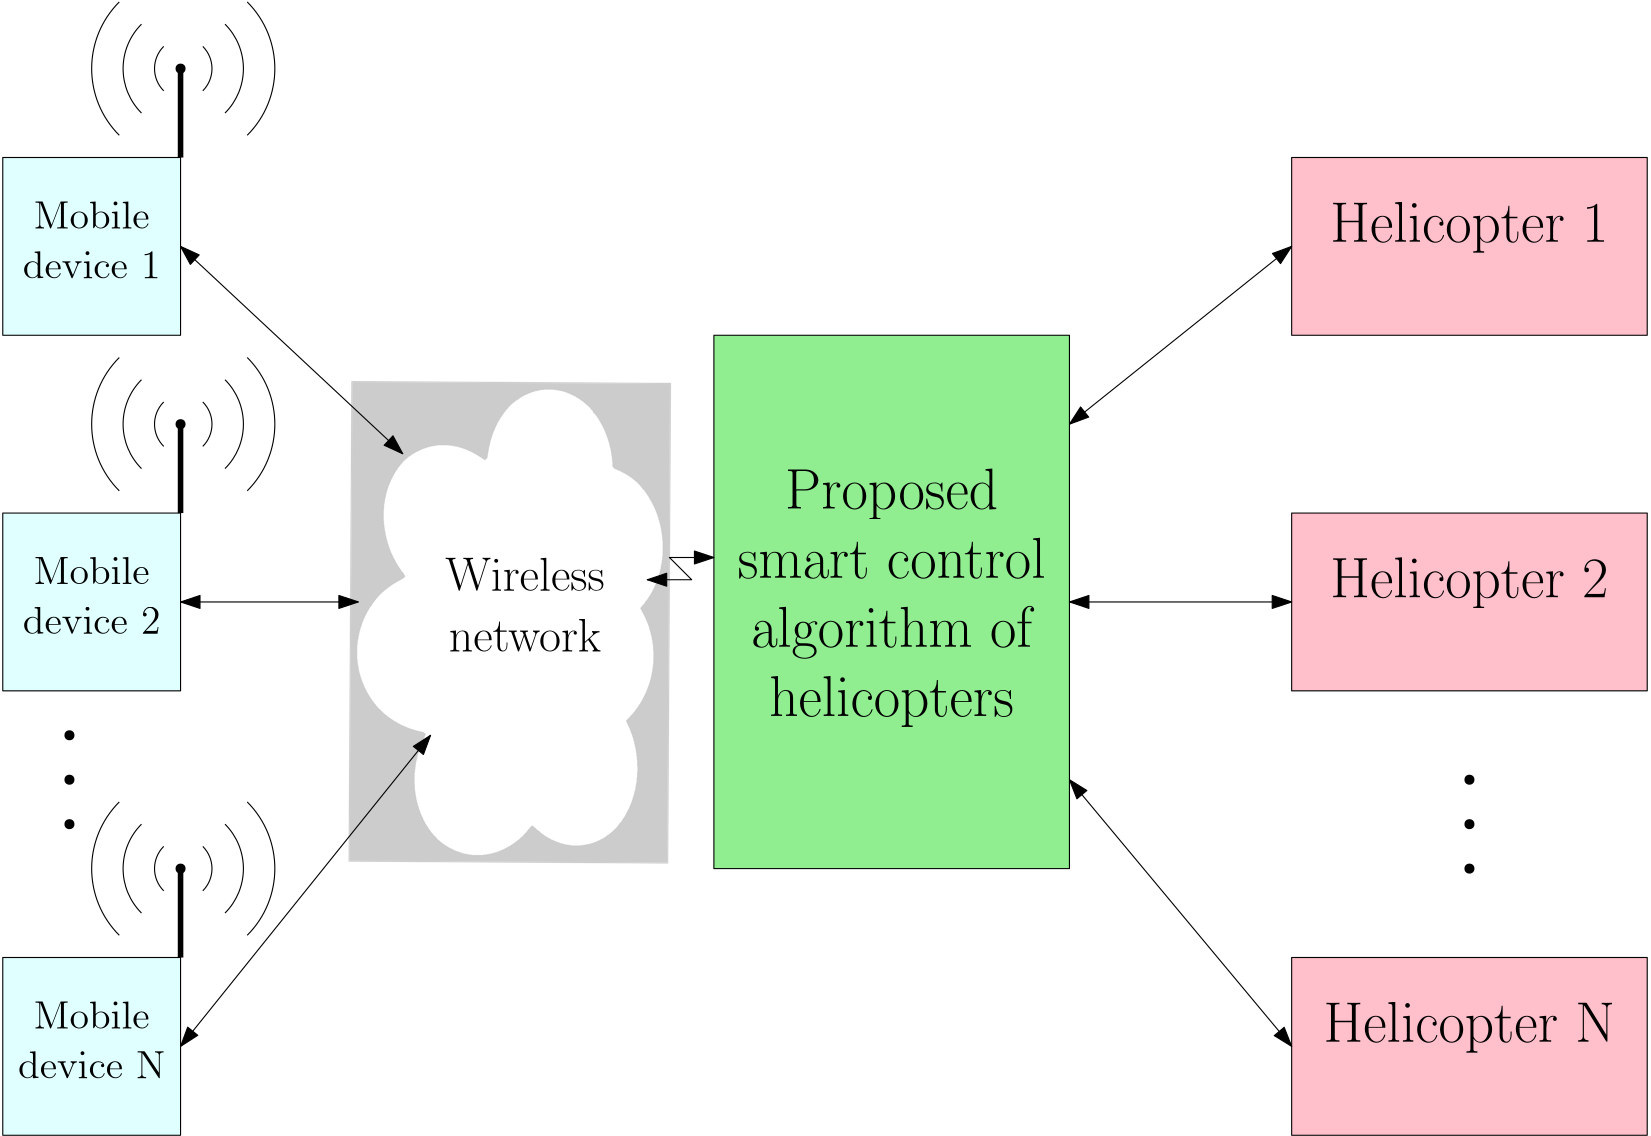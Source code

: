 <?xml version="1.0"?>
<!DOCTYPE ipe SYSTEM "ipe.dtd">
<ipe version="70206" creator="Ipe 7.2.11">
<info created="D:20180926130335" modified="D:20190410203534"/>
<bitmap id="1" width="1290" height="858" BitsPerComponent="8" ColorSpace="DeviceRGB" Filter="FlateDecode" length="11335" encoding="base64">
eNrt3Ytu40YWoOH3f7fp99hdYDBAkrZF1oVbUtkEI1/alnUheb4PgiF3MoO0TVH8dUjWf/4D
AAAAAAAAAAAAAAAAAAAAAAAAAAAAAAAAAAAAAAAAAAAAAAAAAAAAAAAAAAAAAAAAAAAAAAAA
AAAAAAAAAAAAAAAAAAAAAAAAXN+vR/BjBwAAYFUJPD2CcAYAAOD+ITxth1gGAADg5zncG7PW
Wl6159NmmS8DAADwxxb+4lx4c4FcTz4qfaUMAAAQPIcn/jRcts0AAADsr4j170962bYEAACg
iFHKAAAA24piJauUAQAAwkbx8vZTXHQDr28+/l3KNkUAAIAHRnELtOVaS+25zL1PHZ8tcaWR
AQAA7lzEPYp7pZWp5tqSuM7ffjrq5Mqz49bIOec5k3sgK2UAAIDbRfFyDd9WZGch3Bq5Pf4U
c1ytjlNK8/90ObJvv6n2bfunTroGAAC4YhfL1t3cxcsmDQAA8N0o1sUyGQAAIHIXq8ggmWyD
BwAAOIvi/lU2GiUDAACETWOdGFkpRSMDAACRo7h38fHu0xYpjl3HfUEojQwAAESL4qaezIl0
OBx0YvBG7uZFkwEAAHbcxedL7NaaUlpmMgEtl052STIAABCqi8HdrQEAAF0MGhkAANDFoJEB
AABdDBoZAADQxaCRAQCA3XfxMAwKjlvIOc93utbIAADAqtJ4Xp5pXrIWfqh+/MhtQ5tqf96e
aGQAAGAlXbyM4vbE+sXcro6XXdwy+eV5KQIZAAB4SBe7xBgXIwMAALoYNDIAAKCLQSMDAAAB
01hwscVG9uIFAACu1cVNHpPUwhAZAAAIm8aHp+eXmwXDFu99fbqDukYGAAAu7uJmPAyn9XLq
8QEblHPuT6z6BAAAXNDFx1OpTyPj/qTmorPYdCD3JbkFMgAA8MU0FlO4VRcAABA8jftFmhAh
kGUyAADwtotNjYkWyFOdvPYBAICzLk4pzTf4hd1Lw9ivrDdBBgAA5lOp5yieb/ALO1enkvLx
ZuzVek8AABA9jcvJSyuYGhOsjsfDcLwZe1/O2xAZAAACp/FyUrwsZYhQx/PjuK73aUVvQ2QA
AAjVxe3rtBgUp5QMjglYxzWX5ey4X3pfShHIAAAQIY1VEfyRQAYAAGkMCGQAANhrF0tjuCCQ
NTIAAOwpjWUOGCIDAIA0BgQyAABETuNxHKUNOMsaAADCdnHz/PwsasAQGQAAwqZxrTXn3A7m
zY7hiqyGDAAAG0pjCQMmyAAAII0BgQwAANIYuE8ga2QAAJDGgCEyAACsqoubMlWdAveXUhLI
AACwhjQ+HA4tjLUxPMp///tfgQwAAI/Vu/j//L//q47hIWqtTrEGAIAH6osaD2nsgdye6BR4
VB2nlAQyAAA8JI1VCayQQAYAAHUMCGQAAJDGgEAGAABpDMzsrAAA4KZpPN8gFxDIAAAQsIub
UoriAIEMAABh07gdZo/jcc0mgQyb0F+wh8PBNcgAAHDFOs4590NudQxb0V+27atABgCAq6Sx
yoCtE8hc/BZwI/P/uR8yACCNAXXMyuO3TtMtHn2bnDfOr6Q0AIA0BgQyNwrhDW29ehkAkMaA
QCZOCF/cyzZvAOBGR1bWNQaBzEZzeAMb4gWnYn8/mW0YAIA0BgRynBbuOVxK6ct4bcNt6viT
WLbZAAAXHHQdDod5/SZgZ56fnwXy1ou4nj7B7I8y1fa4flzWlT2++a+XUs4+5jVWBgAuOADr
BxIpJR0BuzSOo0WQN1fE02np6rn4lnWca9l5HX//v+j477+aFt/Oz8UyAPDFNAacX80aipi7
vRxkMgAgjUEgo4iRyQCANAaBzGOj2HYokwEAaQwI5JhFbMcrkwEAdQyo47BRbHvbQSZ7yQCA
NAYEMpdFca11ecdp9lHKtnAAkMaAQOYrUTydVscbhsEGtjM1l6m+vGq8dgBgN2mcc3acAwjk
K0ZxOZknxfNz+9sd5XFfbbr2J0bJALCDNAaYtXZzhP+TLrYJ+XxJJgOAOgb2MA2r1YH9BVFs
d8q7mewFAgDSGNiikvJ8jqidpChGIwOANAaiTo5fHjUX+8nPu9jGwncbWSYDgDoGNlTHrYv7
BDmPycH82yg+7jzr9NUHLAzDoJEBQBoDmzAehtZ0zq9+t4uXs3V1zGVKKeM4amQAkMbA2kfH
p/VbWx0fM/m0Tk3wY/jlSdSta9QxP/r0aRyX32pkAFDHwIrz+HhC9Xzp8fFr1FtYv39xsTrm
ShPkedlrjQwA0hjYimiH7m66xUNeZRoZAO6dxmYZgED+OIp1MRoZANQxwEdyzjs+aBfF+DAK
AMKlcanHB8D36WK48xBZJgPADdMY4FK/f//e07G6Lmb9+vrIjmEA4Pp1fIrj44okAN9Xa207
kH0cq7/sEn1myOr1F51GBoBrHge+mpeQALjA1o/SX0bGVlxiC56enub3bo0MAFc5FKy19vfW
YRgcbACXORwOmw7kHhd9EWd1zLa09/GU0m5O3gCAh0+NAWKOj11izM5egBoZANQxIJB1MdRa
BTIAqGNAIOtiMEQGAGkMqGN7P9jK51QAsNqDQzehAfZ9WG5kTBD1xBAZANQxoI6NjFHHhsgA
8JVDxFLK2y5Wx8D+Arn/N8yr10Ec7b0+1/Z+f9z0T2uVaWQAeMe7U2N1DOwvkOdM8LsgThR/
8v4ukAFgOUZxoAhEqGOnUsNHr0qNDADvDo4BdhbI7r4Fa/7kCgBWMjjuV96llBwYALfWdzj3
PAjXxSCQAeArB42Hw6G/ITqzGrhbIKeU7nMQ7soREMgA8PXjxibn7HgAuI/Wqi2Q73AELo3h
4kDWyADETONmGAYHA8B9zB/H3XT/tlyobj5JBvii+3yEBQDrqeN26JhSsuIncOfZ8U2PvfvO
re/ZxnGUxvCTIbLjJQCCpPH0eoecfgzpMADY9LH3PDLue7Z5/+bkaviuw+HQXzgOmQCIUMfe
+oE9BbLdGpggA4BjSCDygbc1m+AOr1ONDIA6Brit+qNAtkMDQ2QAcCQJBK9jOzQQyACgjoHd
1PEFgexsanjIizWVLJAB2E0aW78J2Ecd+8nBnbU0bg9LIQOwmzrOOXt/B9ZWxzWXrx9vHz/o
e/nfnT+AG79Yp1xLdYo1ANtP45SSN3dgjQfcX5gg/3o1pFEdw0NerE+H55eXmwkyAFuv45Id
PQJr9tHxtlOpYUMvWABYfx2POaljYFvH227ABQIZAK6bxrVWdQxs63hbF4NABoCr1/H0ejMN
7+PAJo63pTEIZAC4ehr3+3G1Oh6zG3MBAFeTs0WQAdhSHZdSJvd0BQBuQyADsIk0nj/aLVNV
xwDAdfUP4R10AbCVwfFkdgwA3MYwDJMJMgAbmR2rYwDg1gQyAOtPY3UMAAhkANSxOgYABDIA
0lgdAwDqGAB1rI4BAIEMgDpWxwDA3ZRSBDIA60xjdQwA3E2tVR0DoI4BACbnVwOwyjQGABDI
AESr41pNiQEAdQxA9DoupXg7BgAEMgAGxwAAAhkAg2MAAIEMgNkxAIA6BiBsGnvzBQAEMgDq
2DsvACCQAVDH3nYBAHUMgDQGAFitWqtABkAdAwCoYwDUMQCAQAZAHQMAwZVS+leBDIA0BgDC
yjlPrj4GQB0DALG1Lu5PUkoCGVhtW/Ud1K/b89NWxwBA2DruJ1erY+CB5fu5vr+6T2EJZ2kM
ADC5PRdw9xbe1h5SNatjAEAdA/x8KLzXPadqVscAgEAGeDeH7U7FsjoGANQx4BxpxLI0BgAE
MrD7IrarvEzOuS8WECSTbSoAgDoG9lfE9cRO8uq73Onfk2V1DAAgkIG1RXE5OYvivhIcF5h/
ksuPGnLOy5/zbkpZGgMA6hjYehTbDa5nb7zdTLYhAQA7UEoRyBDw3Gl7v/Vn8oZ2zrYoAGA3
R2KqARQxay5ldQwAcGv9okKBDE6cZhOZvM7dtS0NANjTcZeagL1Fcf3mg02V8qq2Onc4BwD2
wfgYdtPF0+muyCkldRwnkx++9zY4BgD2odbajqXVMexgWFxKeenil5e3Oo6yD39sI6tjAGBn
xnEUyLC5KB6GoUVx/4xrzqWX5XTV8d67+OxPHtXIzqwGAPbh5Sh6mn7//q2OYUNnUMNH7pnJ
tkYAYMfHVOoDVn4GNXy9kW+9V+/bpNkxAKCOAeM5ImfyfM27nzMAoI4B82LW70Y377J9AgDq
GBDFbEs///mKjdz+f0yNAQCBDDiPmm1pJdtvcj5d6XTrfrdqFx0DAOoYMDJmK56fn+fn9dUP
T7eeb8klkAEAgQz8PIqX8+KUkl0Qt1NeLf+wte1ljTxvt+oYAFDHwA+HxXY4rGrn//X9v60X
AFDHgIuLCd7INmAAQB0DRsbEaeR33w5swACAQAZ0MTEzWRoDAOoYuG4Xu8Ev221kaQwARFQF
MtxkXqyOAQBAHUO0NG4ZXKbav+Za2qMeX16TPAYAAHUMQUbGvYjnHF4+2p/bzQAAwAa0I3qB
DNc4lRoAANi0lJI6hu+msV0HAADsjzoGI2MAAIislKKOwcgYAADU8XRaekYgw1fSeBgG+w0A
ANilviSrOgYjYwAAiCznbHYMn1xl3F4g7WXSXy/jONppAADALpkdw1dGxv2VAgAA7NI8ESul
CGRYjoztHwAAICZ1DPPI2KQYAADUMTibut/OHQAAUMcQ8wZc6hgAANSxRCL42dROqAYAAAQy
wc+mBgAAUMdIYwAAAHVMxC6u01ReTqV2TjUAAKCOMTIGAABQx0hjAAAAdYw0BgAAEMgE6WJp
DAAAqGOMjAEAANQxkXlpAwAA6pjgU+Ocs5c2AACgjglex9YyBgAA1DEuNwYAABDISGMAAAB1
jDQGAABQxwTsYmkMAACoY4yMAQAA1DHSGAAAQB0TOY0t3gQAAKhjgqfxOI5evwAAgDrGCdUA
AADqGGkMAACgjlHHAAAA6hhpDAAAoI6RxgAAAOoYaQwAAKCOiZPGFm8CAADUMXidAgAA6hjn
VAMAAKhjIqdxPfE6BQAA1DGR07iUoo4BAAB1TOQTqnUxAACgjlHHAAAA6hhp3Ln0GAAAUMeY
GqtjAABAHRP2imNFDAAAqGMMjgEAANQxQdPYuBgAAFDHxE7jPCZ1DAAAqGOC13EaRnUMAACo
YyKncc1lOt2My0sSAABQx8S94rhUdQwAAKhj3KdaGgMAAOqYyGlcyvG06pyz1yMAACCNiTw4
BgAAEMhIYwAAAGmMOgYAAFDHSGMAAAB1jDRu6ukBAACgjlHHAAAA6pggaXy2tHFdPAAAANQx
MQfH6hgAAFDHBEzjUopXHwAAoI6JzOsOAACQxrjieDI7BgAA1DGuOJ6mlJIXIAAAoI6JmcY5
58ngGAAAUMeEHxzXWsdx9OoDAADUMZHPqW51bHYMAABIYyLXcc6535Wrn2INAACgjgk4OAYA
AFDHqGMAAAB1jDQGAABQx6hjAAAAdYw0BgAAkMaoYwAAAHWMNAYAAFDHBKxj6xoDAADqGHVc
vdgAAID1qbVKY+6ZxuoYAABYLXWMOgYAACIzO+bOdVz0MQAAsMo6lsbc7X5c6hgAAFinUoo6
5j513DY2dQwAAKyT2TF3q+PplMbaGAAAWCd1zB30jS2VrI4BAAB1TOTB8XS6YbU6BgAApDHq
WB0DAADqmMhprI4BAABpjDpWxwAAgDpGHatjAABAHSON1TEAACCNUcfqGAAAUMeoY3UMAACo
Y6QxAADAw53N7KQx6hgAAFDH6hh1DAAAqGN1jDQGAACC17E0Rh0DAADqWB2jjgEAAHWsjlHH
AABA8DqWxtwnjWu1sjEAAKCOiV7HpRSvOwAAYJ11LI1xWjUAABBZrkUdo44BAIDgylSlMa47
BgAAgjM4xuwYAABAGiONAQAA1DFOqwYAAFDH3LOOLecEAABIY9SxFx0AAKCOUcdedAAAgDRG
GgMAAKhj1HEpxY25AAAAaUzwOs45e/UBAADqmMh1XGt1z2oAAEAao47VMQAAoI5xZrU6BgAA
pDHqGAAA4LHmuyGpY9QxAAAQnDRGGgMAAMg01DEAABBZrdXgGHUMAAAEJ41RxwAAAOoYdQwA
AEhjgYY6BgAA1LFAQx0DAABx1NNjOt2GK6UkjVHHAABAzDrOtTTzn6hj1DEAABCwjutpcCyN
UccAAEBYqeT5zGppjDoGAABiKtNxbOyKY9QxAAAQWT+zutWxNEYdAwAAYfXZsdOqUccAAEBk
/bpjaYw6BgAAIpPGqGMAAIAyOacadQwAAEQnjVHHAACANBZiqGMAAEAdCzHUMQAAII1BHQMA
AOoY1DEAACCNQR0DAABx5Jzb13EcpTHqGAAAiOzp6al9rdUCx6hjAAAgqFJK+5pSksaoYwAA
IDhpjDoGAACCK6WoY9QxAAAQWc5ZGqOOAQCA4KQx6hgAAEAdo44BAADUMQIZAABAIKOOAQAA
aq1uzIU6BgAAaIE8mSCjjgEAgMByzu3rOI4CGXUMAAAEV0pJKf3zzz+/Xqkw1DEAABBK6+Lp
dYjcn7RY/vVvogx1DAAA7FutteVwfzI/b1/79cj9z3+9R6nxwDqet08AAIDH0ss8KpDnj3EA
AADW38s9ZNQcTq4GAACCx/JZMis71DEAAIBSRh0DAADM3t7pS/TxrTp23TEAALAnfanleQ0p
lyrzxUBWxwAAwD70BaTO/qQ/MVPG7BgAAAgo5zzHTjmZ/5FMxqXHAAAAMhl1DAAA8EkmK+XI
vBAAAADelrJaNDsGAABAIwtkAAAAlo2slNUxAAAAy1JWkeoYAAAgrFprXxbKKFkdAwAARJZS
yjn3562UNbJABgAAoNPI6hgAAIBlI8tkdQwAAMBklKyOAQAAWDSy0hTIAAAATE63VscAAADh
1Vr713EcNbI6BgAAoBmGQXiqYwAAgGjqwvyHzrUWyAAAAJxlsg5VxwAAAAhkgQwAAMDkXGt1
DAAAwL8zWZOqYwAAAAyR1TEAAEBwOeda6zAMAlkgAwAAhFWn6Xk49OcuRlbHAAAAMY059XWR
D4djI/dVkgXyY+s459x+C6UU2ycAAMBjGSIbHwMAADA3slZ9SB33IT4AAADrCWSNLJABAACY
DJGdXA0AAMBrIGtkgQwAAMBkiKyOAQAAEMjqGAAAgMWCyBpZIAMAAKCR1TEAAADLRpaxAhkA
AACBrI4BAACYnGWtjgEAACKpp8dbpZRhGASyQAYAAIhcx804jv/89beYVccAAABB6vjdRq61
ppTakx50qlYgAwAABKzjnHNv5PbPai4C+RZ1PI6jjRAAAGBbBLLxMQAAAAL5FnXcZ/QAAAAI
5LCBXE9sVAAAANtSShHITq4GAAAIrtY6B7JGvtb42HYFAACwOfNtllsmC2QTZAAAgIDmW0j1
CfLkLGt1DAAAEFLr4pTSdDrLuj8RyOoYAAAAgSyQAQAAmFyDLJABAAA4SSmJXHUMAAAQWSml
38vaBFkgAwAABOcmXeoYAAAgsj44rrU+PT0JZIEMAAAQ1t9//738ViCrYwAAgMiGYRDIPwnk
Wuv0epo6AAAAOyCQfxLIAAAA7IbavUApxZYDAACwG/0saxPkC8bHAhkAAGBPaq3q2B26AAAA
guuLPQlkdQwAABCcRZAFMgAAQHA55+l0fnVKSSALZAAAgID6ykT9BlMuQL6sjvvHC+M49h+j
dZABAAB2QCBfNj5ujWwRZAAAgP2oAvkS02kEL5ABAAD2RCBfUMfT6bRq6yADAAAI5OCB3JfH
AgAAYDfUrvtXAwAABJdzNjv+yS2sAQAA2EcdT8bHP7gAGQAAgH14enqaXH38k/Or65sHAAAA
myWQLwxkdQwAACCQBbI6BgAAUMfqWB0DAAAIZIH8NpABAAAQyAIZAAAAdRw5kAEAABDI6hgA
AACBHD6QD4eDLQcAAEAdC+Scs40HAABgH0opAvlith8AAAB1zPEaZAAAAPai1iqQBTIAAEBk
fXw8mSALZAAAgMBSSupYIAMAAARX63H53nIikAUyAABAZH19InX8Q3WaynT8uKHapAAAALZM
IP9kfDzm1NNYHQMAAKjjyIHcz1QHAABAIAdnEwIAAFDHuEMXAACAQEYgAwAAqGPmQNbIAAAA
AhlDZAAAgK0TtlcM5MPhYIsCAADYnFqr2bEJMgAAADlngSyQAQAA1LE6FsgAAABM7s0lkAEA
AAIrpUyuPhbIAAAATFNKaTI+thQyAABAbPVEHRsiAwAAxFRKaV3cnvSFegXy7QK5n8Q+DMPU
ft51KinnMU2lHr8FAABgTdTxPSbIdTp28amReybb8AAAANRxuEZ+7eKp1JdMBgAAQCDHC+Sa
S4vi/vV4cjUAAADqOOZlyCn3CfJ4GGx1AAAA6jhsIKdhfJkgAwAAIJDdpwsAAAB1HDuQNTIA
AIA6xhAZAABAICOQAQAA1DHqGAAAQB0jkAEAAAQyAhkAAEAdo44BAADUMdIYAABgzUopAlka
AwAARFZrnYyPpTEAAEDwOp6mMSd1LI0BAAAiK9NxeKyO75DGz8/PtjcAAIB1SiWr4zuk8e/f
v21sAAAAq1VPj5yzQHZONQAAQOQ6TiWr45um8TAM7Uf99PRkewMAAFhtHedaJidX33JqnFKy
pQEAAKxZv+5YHd8hjfviWQAAAKzQkMZ+3bGTq11rDAAAEFa/K1enjq+ZxgbFAAAA6tjUGAAA
AHUsjQEAAFDHges452y7AgAA2G4dC+Sfp3EpxUYFAACgjoOrtVrdGAAAQB1HZnMCAABQx27G
BQAAwD6oY2kMAACAOpbGAAAAqGNpDAAAgDqWxgAAAAjkr6fxmK3cBAAAoI7DL21sWwEAAFDH
sQfHLY1zLbYWAAAAdRz5cuOzdaIBAABQx+oYAAAAdRzwPtXqGAAAQB1bwkkdAwAAqGOrG6tj
AAAAdayO1TEAAIA6Dp7G6hgAAEAdS2N1DAAAoI7VMQAAAOpYGgMAAKCO1TEAAADqOFQap5Rs
EgAAAOo4+NS4lFKr+28BAACo47h1nHNuPxB1DAAAoI7DpvE4jroYAABAHQev4zmN+wQZAAAA
dew+1QAAAKhjdQwAAIA6lsYAAACoY3UMAACAOpbGAAAAqGNpDAAAgDoOwm8fAACAyHVscAwA
AIA6bn/r6ncPAABA4Dpuf+VcizoGAAAgbBr3Oi5TVccAAAAEr+OWxuoYAACAsHXc78fV0rjo
YwAAAMLXca7FBgAAAEDAOj5ecVzKZHYMAABA7DrOOfc61sYAAADETOP5766OAQAAiBnI6hgA
AABpvPy7q2MAAADUsToGAABAHatjAAAAotXxWRqrYwAAANSxOgYAAEAaq2MAAADUMQAAAKSU
1DEAAADB5ZzVMQAAAMGVUuLUsTQGAADgIwbHAAAARFZrnYINjvusHAAAAM6EquN+nTUAAACE
rWODYwAAAN5Va41Qx644BgAA4BPuxwUAAEBwOWdrOQEAAIDTqgEAAJDGBscAAACoY3UMAACA
OlbHAAAASGN1DAAAgDqWxgAAAKhjdQwAAIA0VscAAACoY2kMAACAOlbHAAAASGN1DAAAgDpW
xwAAAEhjdQwAAIA6lsYAAADEMY5j/6qOAQAAiKnW2r6WUpxWDQAAQHApJXUMAABAcKHSWB0D
AADwVrTTqtUxAAAAb0VLY3UMAACAOpbGAAAABE9jdQwAABBZPT3UsToGAABQx+pYHQMAAKhj
aayOAQAA1LE0VscAAADqWB2rYwAAAHWsjtvfupRiewAAAFDHk8ExAAAA6lgdAwAAEFKZajn1
ca01bBqrYwAAgOD67Lil8RR4cKyOAQAAghtzamGcc46cxuoYAAAguJbGqURP417HfYAOAABA
zDr+D+oYAAAgNoNjZ1YDAACgjtUxAAAA0tiZ1QAAANJYF6tjAAAAdayLnVkNAAAgjVHHAAAA
0hh1DAAAoI5RxwAAANIYd+UCAACQxqhjAAAAdYw6BgAAiCOlJI1ddwwAAIA0VscAAACoY2dW
AwAASGMJbHYMAAAgjfm8jnPONhUAAAB1LJBtKgAAANJYHdtaAAAApLE6tsEAAADsQ7/xstWN
1TEAAEBkvYsbtauOAQAAIvvf//43GRyrYwAAgMCen58ng2N1DAAAEJ6psToGAACQxjpXIAMA
AEhj1DEAAIA0Rh0DAAAE0Vdual9LKdJYHQMAAAQPZGmsjgEAAMI6HA7t6zAMrZHVsToGAACI
rJQijQUyAABAcNJYHQMAAESWc5bG6hgAACA4aayOAQAApLGMVccAAABx5FrqNLVHKnk63apa
GgtkAACAaMpU/3n6fRiHFsjjOEpjdQwAABDQkMZyHB1PvdqkqzoGAAAI6DgyzkkXq2MAAIDg
pLE6BgAAkMZyVSADAABIY9QxAACANOYhdVzr8WZoOWebIgAAwN3MFZbS8R5c0ng9gQwAAMA9
/XqlTFdSx/0jC40MAABwzzQWpGur45SSOgYAAJDGAtnGCQAAoI7VscExAADA3dJYHatjAAAA
XYwzqwEAAMKmsfzchPPfXF08AAAAuEg/U1cab3h8rI4BAACuQXJuO5DVMQAAgDRWx+oYAADg
B9yDSx0DAADoYpm5k0BWxwAAABelsbpUxwAAANIYdQwAABC2i6XxPgNZHQMAALzVEqnU9rXm
0h49mnSxOgYAAAjl8PS8zKWeUVpyz4GsjgEAAN6q0/B8aA9RrI4BAADiKtUlxrECWR0DAAC8
oYvVMQAAQPAulsbRAxkAAEAXo44BAAB0MVHruNaaUvJyAAAAoimlTC4x5t83r26N7KUBAADs
W12YjIx5L5CNjwEAgN138fytLuaztY8BAAD23si6GIEMAACElXPWxahjAAAgMl2MQAYAAHSx
3EMdAwAAuhh+EsjlxGsKAABYoXcXpZ3XL9bF/LyO2zbWtqh5S7MOMgAAsEI55/nJOI7zzah1
MVcM5GUdGx8DAADr1LKldfFkWMyNT64+WywbAABgPX7//m1YzH0CeTlBBgAAWAlRzP0DWR0D
AABr62K9xkPOr54vdQcAAHhgFOtijI8BAABRDA+/+ni5fdbFAwAA4CP140eZ6vw819Ie9b0u
FmWs8PxqdQwAAFyxjpeB/NLLFixma4E8qWMAAODHSikppZyzKGbrE2QAAIDv6rc2+rWgudj6
BBkAAOC7FDECGQAACJvDJsUIZAAAIHIRKymkMQAAoIhhl4GcUvKqBwCAHcs5f/JP68nyW0VM
5Alyv++6/QYAAOy4kdth/zKESynTm4uIRTHB2VcAAMBeLYt4ck8tUMcAABDMr/fIH/j8/Oo8
ugAZAAB21cJKBy6+ABkAANhQ/2phEMgAABChefUvCGQAAIiQxjIEVhvI/aZ2KaXfv3/bXwEA
wFXMi6i2I+3+RH3A+gN5GIblyxYAALiKWuu80LD0gE2cX/38/Lz8gAsAAPih1sX9RE1pDBsK
5HxiDwYAANcijWG7E2QnVwMAwLXSuJHGsN0Jsv0YAABcK5DVMWx4glyn4wMAAPgZaQx7CGQA
AEAdg0A+yTn3Own0u9ADAABf1A6h1THsI5DHceyv6/ZEHQMAwLdIY9hTIM8LtLlbFwAAqGOI
rL+0eyMDAADSGMIyOAYAAHUMtJe22TEAAEhjYL6LNQAAoI5BIAMAAOoYBHIpJaXUXvL9q0uS
AQBgZo1jiDZB/uuvv+ZABgCA4Gqt89hIHUPARm517G5dAADQGRxD2EBuxnG0GwQAILL5jMr2
RB1D8CEyAACEVUrpT2qt6hgim07XVtgrAgAQVr/kUBqD8bEhMgAAwetYGgPOsgYAILicszoG
zgK5lOJWXQAAxOFW1cAnE+TD4WA/CQBAEOoY+Mh84z4AAJDGQPAJMgAAqGNAIGtkAACkMYAh
MgAA6hhgOUSWyQAASGMAc2QAANQxwBzItda2J6kn847FPa4BAFi5fviac5bGwBVPtF52sTQG
AGArdTw/UcfAtRq5RfH8yRsAAGyljttxrDQGbjREXp5lDQAAaw5kaQzcqJFNkAEA2IR+SaA6
Bu4wRAYAgNXKOUtjQCMDABCcNAY0Mtzi7XXmpwEA6hjgo0aur/q+yMJPbMvZot7zZjwX8dk2
3/+FYRj86ABAGgO8beSzBZFzzm5wzSbSeH7Sgjel1Dbj9vyTd9WzCfLff//txwgA6hjgbSO3
sjA+ZkNyzi2Kl++nf3xL7YH89PTU43ocRz9GAJDGAG8beW6NZXTAapVSvntnyx7ItnAAkMYA
f2zkyTXIrF6P4q/Miz8K5HEcbecAoI4BvtLIsNo30J+/hxofA4A0BtDIRO7ieQs3OwYAaQzw
rXNQYU9dbPMGAHUMcPEQuXdEzrnvx/oNrtu3pm+8r37v8e46Yv2e0rfo4qX+H3sYh/7fkmux
pBkA3PYw4XXxCEfawKYz+d0FkYdhsJ/nJ3XcP3uZN6RSysU33bpsw+5d/Pfvf17/cwCAW2ld
/N1VJwBWPkpuCdNy5t2pH1zmblH8dsOeS31I1kEGgJu/4zuuBnaWyf0Ua3t4fijnvIZNuqVx
KtnHPQBwU/0kMYfTwC4bWSDzk4+OHzIs/nyCDADcjkNoIMjp1rC5KD7bmJ+Hg18QANzuGMDB
MyCTieOT+2+tM4rPNmO/QQC41vGANAZkskz2bvg2irfynmjTBYCr17E0BmTyy7XJKddc+l6y
PX/ZZ7rf9Y6Uk/nbvhz2tqL43UCe15myuQLAtwxprIsjBHUMcD5NLtVtj3YjnyyzsT0fx3G7
UXym/9Wenp4s6g0A3zWvk+gm1QCfZ7KTV/dkOSbe09tf/+scDoe//vrLbxkAvlvHh3GQxgDf
Gyiz/Sje94Y6nQblfuMA8HWp5OqEagCZvGu7HBN/JZABgK+TxgBXyWQxstocDvs2Z5sEgO/W
sYNbgKuXsjB5bBHbGpfbpG0DAL54LOHgAeCmsey9RhEbIgOANAbg3YFyrfVfi+3WUl/XoJ8f
/dYQ7z7Wpl7pUab67rfv5rB3sW8PkUutuRwX8gaAwPq6h+1gbF4A0UEFwGNLeTaOY2/A1shj
Tu3xx4rcax2fPd7+rGxCPx0ir3MDAoD7OhwO/Uk7DHOEALDmZO6fZwZckUcL32FjMzsGILh+
iFVKSSk53gDYYi/vuILl8P23LodGAER2PHOvVsceAPvo5TXn8x//a/1C17BFOTQCIKxhGByQ
AITN55+k9K9v8uswRAaANQ+OHa4AcEFKe/swRAaAnTjdndKxDQDwyacljpgAiFDH0hgA+GMj
T/9eiTufOJICYKPmd7SXMnYbLgDgm42cUpoD2cEVABvV38X60sbtuTQGAL5r2cUCGYCNSik9
PT21J/3jX+/vAMB3La9ErrU6viIaF+PDzl7R3tkBgB828vTmoi2I0MXLlwAgjQEATNCI2cVn
nxEB0hgAQCMTs4tt/7Dj1zUAgEaGy46fbfxgZAwAcNYIdZrKdLxXV3+058tv3cOLO/to2/vX
JfP1X4+aywVzpfbvt//Pvt7ZvOoZsBLlRBoDAHcO5CbXUs+b46WUHaSxhjpeHjO3HJ7aBnvc
Rmt7XHzw3CfIfYEYYF27gtMKC9IYAHhUI789OLECFA+p4w+PlnsUvz5+fuTsXu6wWtIYAFhb
I8MK6/iKt+ixzcMKB8fSGADQyPB5PN/i1rU2eDA1BgDQyGzogPl2x8w2eNj9yxwAQDLggPnr
G7yfNhgZAwBoZAySbO1gZAwA8PVq+Ohe1u79ywXmzWZ5m/THHi1rZLid+WXenrSXvy4GADad
yfPhTT+2EcVcdoScc142creeKZJAhlvzlgoA7CCQz8LB4shcPDie50crPLtSIMONGBkDAPtr
5HmUrI75upTS/GTNlxw6xRque8ZIf6eQxgDAvjPZgR/fGhlP27kVj80bfv5673XsBlwAQJxG
1hF85YzKzR0h27YhyKdhAAA6grt18aa3bb9E+K4+MvbmCAAEb2Q1wUaHxT78gSvuAbwnAgCc
ZfI4jv1gaX7CxmZA33zs9VzKP679DWH3D4fDob8uVn7PPQCAh2fy8lBKI++mjstU30bxvo+K
+19webshpUxwQxpzLcszRrzxAQD8sSnak5yzg8n9VPPrKi3RDon7Bz7Dic0AxnHUxQAAl2Wy
g8mt+7VgS4bInp+fdTEAwA/LQl9sN4ptw7OpOLOa6PsE+wEAgOuWsuNMUbzdDdhGgi4GAODq
maw1RLFGhpXvHLzqAQDuXMqOQh+Sw6JYI4ORMQDAOjO5yycfHbZZXucjpZTlT2b5XA7fYqNt
P9i+oS4315SS7ZOtaNtq22LnxcvaE3sJAIDVxnI7cpsP287qjz9+bqCI77Ct9p9521CXa3zb
UFm5YRjmKO4bsH0FAMCGSnl5Oqv6mLUo60e5v96w/dxtE11O8A+HgyW/2dAOxO4CAGAHsRz2
8s/5L66F19nIsP5TTZxHDQCw715eluP+cngZwg5rV7tBtt/U8/Oz/mLluxQ7EACA3bfJfz4Y
MW+ims8q+CyH/X439ImN/kIXAwCwoWpenqJ8t+PST6hgjQy6GACAB1bMR+18XX7aGhl0MQAA
ELmR6zQtH2WquZb26N/Cv2+b9c3HaVWmtzdL18UAAMA6G3nMqXVxeyzL5jAOcpAf1nHXGnkY
BuerAAAAm2jkfrp1KaWFTF+uGq6Q1LWKYgAAYIuZ3JedlXVc645/XlkAAMCmG1nf4Y5bAACA
RnZ3awyLAQAAZDJfvCmXKAYAAKJlskhUx2dRrIsBAICwjfxSyotSqtmNvHZieU+29jzn3C9C
b8/7E1EMAADwtpSnUs/Wt2XrazB1Z8ksigEAAP7YyE663p+c8/JUAZs6AADAtzJZKW9aSkkR
AwAAXLeUxaYlmQAAAJDJWyliUQwAAHDPTFbKihgAAAClrIgBAAD4SinXWudlduelhfqyUWWq
7bFYafnDx/eXMrrx40r/ObmWs59A+7b94XI9prMcVsQAAAAbLeVlL5eTt534eSnvtY6Xmbws
ZQswAQAAROvlsznpdaysjj9ZhriU8us9NhgAAICYvXzNS3NXXMdCGAAAgK/H8tZv9vXRX8cv
GgAAgCtW88PD+den/OIAAAB4eDjfgZ8/AAAAAAAAAAAAAAAAAAAAAAAAAAAAAAAAAAAAAAAA
AAAAAAAAAAAAAAAAAAAAAAAAAAAAAAAAAAAAAAAAAAAAAAAAAAAAAABANP8fYlr6yw==
</bitmap>
<ipestyle name="basic">
<symbol name="arrow/arc(spx)">
<path stroke="sym-stroke" fill="sym-stroke" pen="sym-pen">
0 0 m
-1 0.333 l
-1 -0.333 l
h
</path>
</symbol>
<symbol name="arrow/farc(spx)">
<path stroke="sym-stroke" fill="white" pen="sym-pen">
0 0 m
-1 0.333 l
-1 -0.333 l
h
</path>
</symbol>
<symbol name="arrow/ptarc(spx)">
<path stroke="sym-stroke" fill="sym-stroke" pen="sym-pen">
0 0 m
-1 0.333 l
-0.8 0 l
-1 -0.333 l
h
</path>
</symbol>
<symbol name="arrow/fptarc(spx)">
<path stroke="sym-stroke" fill="white" pen="sym-pen">
0 0 m
-1 0.333 l
-0.8 0 l
-1 -0.333 l
h
</path>
</symbol>
<symbol name="mark/circle(sx)" transformations="translations">
<path fill="sym-stroke">
0.6 0 0 0.6 0 0 e
0.4 0 0 0.4 0 0 e
</path>
</symbol>
<symbol name="mark/disk(sx)" transformations="translations">
<path fill="sym-stroke">
0.6 0 0 0.6 0 0 e
</path>
</symbol>
<symbol name="mark/fdisk(sfx)" transformations="translations">
<group>
<path fill="sym-fill">
0.5 0 0 0.5 0 0 e
</path>
<path fill="sym-stroke" fillrule="eofill">
0.6 0 0 0.6 0 0 e
0.4 0 0 0.4 0 0 e
</path>
</group>
</symbol>
<symbol name="mark/box(sx)" transformations="translations">
<path fill="sym-stroke" fillrule="eofill">
-0.6 -0.6 m
0.6 -0.6 l
0.6 0.6 l
-0.6 0.6 l
h
-0.4 -0.4 m
0.4 -0.4 l
0.4 0.4 l
-0.4 0.4 l
h
</path>
</symbol>
<symbol name="mark/square(sx)" transformations="translations">
<path fill="sym-stroke">
-0.6 -0.6 m
0.6 -0.6 l
0.6 0.6 l
-0.6 0.6 l
h
</path>
</symbol>
<symbol name="mark/fsquare(sfx)" transformations="translations">
<group>
<path fill="sym-fill">
-0.5 -0.5 m
0.5 -0.5 l
0.5 0.5 l
-0.5 0.5 l
h
</path>
<path fill="sym-stroke" fillrule="eofill">
-0.6 -0.6 m
0.6 -0.6 l
0.6 0.6 l
-0.6 0.6 l
h
-0.4 -0.4 m
0.4 -0.4 l
0.4 0.4 l
-0.4 0.4 l
h
</path>
</group>
</symbol>
<symbol name="mark/cross(sx)" transformations="translations">
<group>
<path fill="sym-stroke">
-0.43 -0.57 m
0.57 0.43 l
0.43 0.57 l
-0.57 -0.43 l
h
</path>
<path fill="sym-stroke">
-0.43 0.57 m
0.57 -0.43 l
0.43 -0.57 l
-0.57 0.43 l
h
</path>
</group>
</symbol>
<symbol name="arrow/fnormal(spx)">
<path stroke="sym-stroke" fill="white" pen="sym-pen">
0 0 m
-1 0.333 l
-1 -0.333 l
h
</path>
</symbol>
<symbol name="arrow/pointed(spx)">
<path stroke="sym-stroke" fill="sym-stroke" pen="sym-pen">
0 0 m
-1 0.333 l
-0.8 0 l
-1 -0.333 l
h
</path>
</symbol>
<symbol name="arrow/fpointed(spx)">
<path stroke="sym-stroke" fill="white" pen="sym-pen">
0 0 m
-1 0.333 l
-0.8 0 l
-1 -0.333 l
h
</path>
</symbol>
<symbol name="arrow/linear(spx)">
<path stroke="sym-stroke" pen="sym-pen">
-1 0.333 m
0 0 l
-1 -0.333 l
</path>
</symbol>
<symbol name="arrow/fdouble(spx)">
<path stroke="sym-stroke" fill="white" pen="sym-pen">
0 0 m
-1 0.333 l
-1 -0.333 l
h
-1 0 m
-2 0.333 l
-2 -0.333 l
h
</path>
</symbol>
<symbol name="arrow/double(spx)">
<path stroke="sym-stroke" fill="sym-stroke" pen="sym-pen">
0 0 m
-1 0.333 l
-1 -0.333 l
h
-1 0 m
-2 0.333 l
-2 -0.333 l
h
</path>
</symbol>
<pen name="heavier" value="0.8"/>
<pen name="fat" value="1.2"/>
<pen name="ultrafat" value="2"/>
<symbolsize name="large" value="5"/>
<symbolsize name="small" value="2"/>
<symbolsize name="tiny" value="1.1"/>
<arrowsize name="large" value="10"/>
<arrowsize name="small" value="5"/>
<arrowsize name="tiny" value="3"/>
<color name="red" value="1 0 0"/>
<color name="green" value="0 1 0"/>
<color name="blue" value="0 0 1"/>
<color name="yellow" value="1 1 0"/>
<color name="orange" value="1 0.647 0"/>
<color name="gold" value="1 0.843 0"/>
<color name="purple" value="0.627 0.125 0.941"/>
<color name="gray" value="0.745"/>
<color name="brown" value="0.647 0.165 0.165"/>
<color name="navy" value="0 0 0.502"/>
<color name="pink" value="1 0.753 0.796"/>
<color name="seagreen" value="0.18 0.545 0.341"/>
<color name="turquoise" value="0.251 0.878 0.816"/>
<color name="violet" value="0.933 0.51 0.933"/>
<color name="darkblue" value="0 0 0.545"/>
<color name="darkcyan" value="0 0.545 0.545"/>
<color name="darkgray" value="0.663"/>
<color name="darkgreen" value="0 0.392 0"/>
<color name="darkmagenta" value="0.545 0 0.545"/>
<color name="darkorange" value="1 0.549 0"/>
<color name="darkred" value="0.545 0 0"/>
<color name="lightblue" value="0.678 0.847 0.902"/>
<color name="lightcyan" value="0.878 1 1"/>
<color name="lightgray" value="0.827"/>
<color name="lightgreen" value="0.565 0.933 0.565"/>
<color name="lightyellow" value="1 1 0.878"/>
<dashstyle name="dashed" value="[4] 0"/>
<dashstyle name="dotted" value="[1 3] 0"/>
<dashstyle name="dash dotted" value="[4 2 1 2] 0"/>
<dashstyle name="dash dot dotted" value="[4 2 1 2 1 2] 0"/>
<textsize name="large" value="\large"/>
<textsize name="Large" value="\Large"/>
<textsize name="LARGE" value="\LARGE"/>
<textsize name="huge" value="\huge"/>
<textsize name="Huge" value="\Huge"/>
<textsize name="small" value="\small"/>
<textsize name="footnote" value="\footnotesize"/>
<textsize name="tiny" value="\tiny"/>
<textstyle name="center" begin="\begin{center}" end="\end{center}"/>
<textstyle name="itemize" begin="\begin{itemize}" end="\end{itemize}"/>
<textstyle name="item" begin="\begin{itemize}\item{}" end="\end{itemize}"/>
<gridsize name="4 pts" value="4"/>
<gridsize name="8 pts (~3 mm)" value="8"/>
<gridsize name="16 pts (~6 mm)" value="16"/>
<gridsize name="32 pts (~12 mm)" value="32"/>
<gridsize name="10 pts (~3.5 mm)" value="10"/>
<gridsize name="20 pts (~7 mm)" value="20"/>
<gridsize name="14 pts (~5 mm)" value="14"/>
<gridsize name="28 pts (~10 mm)" value="28"/>
<gridsize name="56 pts (~20 mm)" value="56"/>
<anglesize name="90 deg" value="90"/>
<anglesize name="60 deg" value="60"/>
<anglesize name="45 deg" value="45"/>
<anglesize name="30 deg" value="30"/>
<anglesize name="22.5 deg" value="22.5"/>
<opacity name="10%" value="0.1"/>
<opacity name="30%" value="0.3"/>
<opacity name="50%" value="0.5"/>
<opacity name="75%" value="0.75"/>
<tiling name="falling" angle="-60" step="4" width="1"/>
<tiling name="rising" angle="30" step="4" width="1"/>
</ipestyle>
<page>
<layer name="alpha"/>
<view layers="alpha" active="alpha"/>
<image layer="alpha" matrix="0.001705 0.290825 -0.290825 0.001705 304.452 513.437" rect="0 223.128 595 618.872" bitmap="1"/>
<path matrix="0.727273 0 0 0.8 405.818 128" stroke="black" fill="pink">
80 800 m
80 720 l
256 720 l
256 800 l
h
</path>
<path matrix="1 0 0 1 400 -64" transformations="rigid" stroke="black" fill="pink">
64 704 m
64 640 l
192 640 l
192 704 l
h
</path>
<path matrix="1 0 0 3 0 -1600" stroke="black" fill="lightgreen">
256 768 m
256 704 l
384 704 l
384 768 l
h
</path>
<path matrix="1 0 0 1 -448 -64" stroke="black" fill="lightcyan">
448 832 m
448 768 l
512 768 l
512 832 l
h
</path>
<path matrix="1 0 0 1 -448 -64" stroke="black" fill="lightcyan">
448 704 m
448 640 l
512 640 l
512 704 l
h
</path>
<path matrix="1 0 0 1 -384 -160" stroke="black" fill="lightcyan">
384 640 m
384 576 l
448 576 l
448 640 l
h
</path>
<path matrix="1 0 0 1 272 -160" stroke="black" fill="pink">
320 640 m
320 576 l
192 576 l
192 640 l
h
</path>
<text matrix="1.36111 0 0 1 355.111 -64" transformations="translations" pos="80 816" stroke="black" type="minipage" width="128" height="11.668" depth="6.7" valign="top" size="huge" style="center">Helicopter 1</text>
<text matrix="1 0 0 1 384 -192" transformations="translations" pos="80 816" stroke="black" type="minipage" width="128" height="11.668" depth="6.7" valign="top" size="huge" style="center">Helicopter 2</text>
<text matrix="1 0 0 1 384 -352" transformations="translations" pos="80 816" stroke="black" type="minipage" width="128" height="11.668" depth="6.7" valign="top" size="huge" style="center">Helicopter N</text>
<text matrix="1 0 0 1 -16 -32" transformations="translations" pos="272 688" stroke="black" type="minipage" width="128" height="48.988" depth="44.1" valign="top" size="huge" style="center">Proposed smart control algorithm of helicopters</text>
<text matrix="1 0 0 1 -448 -80" transformations="translations" pos="448 816" stroke="black" type="minipage" width="64" height="16.425" depth="11.47" valign="baseline" size="Large" style="center">Mobile device 1</text>
<text matrix="1 0 0 1 -448 -80" transformations="translations" pos="448 688" stroke="black" type="minipage" width="64" height="16.425" depth="11.47" valign="baseline" size="Large" style="center">Mobile device 2</text>
<text matrix="1 0 0 1 -448 -80" transformations="translations" pos="448 528" stroke="black" type="minipage" width="64" height="16.425" depth="11.47" valign="baseline" size="Large" style="center">Mobile device N</text>
<use matrix="1 0 0 1 -72 -48" name="mark/disk(sx)" pos="96 592" size="normal" stroke="black"/>
<use matrix="1 0 0 1 -104 -64" name="mark/disk(sx)" pos="128 592" size="normal" stroke="black"/>
<use matrix="1 0 0 1 -136 -32" name="mark/disk(sx)" pos="160 592" size="normal" stroke="black"/>
<use matrix="1 0 0 1 64 -80" name="mark/disk(sx)" pos="464 592" size="normal" stroke="black"/>
<use matrix="1 0 0 1 48 -64" name="mark/disk(sx)" pos="480 592" size="normal" stroke="black"/>
<use matrix="1 0 0 1 32 -48" name="mark/disk(sx)" pos="496 592" size="normal" stroke="black"/>
<path matrix="1 0 0 1 0 -64" stroke="black" arrow="normal/normal" rarrow="normal/normal">
384 736 m
464 800 l
</path>
<path matrix="1 0 0 1 0 -64" stroke="black" arrow="normal/normal" rarrow="normal/normal">
384 672 m
464 672 l
</path>
<path matrix="1 0 0 1 0 -64" stroke="black" arrow="normal/normal" rarrow="normal/normal">
384 608 m
464 512 l
</path>
<path matrix="1 0 0 1 0 -64" stroke="black" pen="ultrafat">
64 544 m
64 576 l
64 576 l
</path>
<path matrix="1 0 0 1 0 -64" stroke="black" pen="ultrafat">
64 704 m
64 736 l
</path>
<path matrix="1 0 0 1 0 -32" stroke="black" pen="ultrafat">
64 800 m
64 832 l
64 832 l
</path>
<path matrix="1 0 0 1 0 -32" stroke="black">
80 720 m
22.6274 0 0 -22.6274 64 704 80 688 a
</path>
<path matrix="1 0 0 1 0 -32" stroke="black">
72 696 m
11.3137 0 0 11.3137 64 704 72 712 a
</path>
<path matrix="1 0 0 1 0 -32" stroke="black">
88 680 m
33.9411 0 0 33.9411 64 704 88 728 a
</path>
<path matrix="1 0 0 1 0 -192" stroke="black">
80 720 m
22.6274 0 0 -22.6274 64 704 80 688 a
</path>
<path matrix="1 0 0 1 0 -192" stroke="black">
72 696 m
11.3137 0 0 11.3137 64 704 72 712 a
</path>
<path matrix="1 0 0 1 0 -192" stroke="black">
88 680 m
33.9411 0 0 33.9411 64 704 88 728 a
</path>
<path matrix="1 0 0 1 0 96" stroke="black">
80 720 m
22.6274 0 0 -22.6274 64 704 80 688 a
</path>
<path matrix="1 0 0 1 0 96" stroke="black">
72 696 m
11.3137 0 0 11.3137 64 704 72 712 a
</path>
<path matrix="1 0 0 1 0 96" stroke="black">
88 680 m
33.9411 0 0 33.9411 64 704 88 728 a
</path>
<path matrix="-1 0 0 -1 129.941 1504" stroke="black">
80 720 m
22.6274 0 0 -22.6274 64 704 80 688 a
</path>
<path matrix="-1 0 0 -1 129.941 1504" stroke="black">
72 696 m
11.3137 0 0 11.3137 64 704 72 712 a
</path>
<path matrix="-1 0 0 -1 129.941 1504" stroke="black">
88 680 m
33.9411 0 0 33.9411 64 704 88 728 a
</path>
<path matrix="-1 0 0 -1 129.941 1376" stroke="black">
80 720 m
22.6274 0 0 -22.6274 64 704 80 688 a
</path>
<path matrix="-1 0 0 -1 129.941 1376" stroke="black">
72 696 m
11.3137 0 0 11.3137 64 704 72 712 a
</path>
<path matrix="-1 0 0 -1 129.941 1376" stroke="black">
88 680 m
33.9411 0 0 33.9411 64 704 88 728 a
</path>
<path matrix="-1 0 0 -1 129.941 1216" stroke="black">
80 720 m
22.6274 0 0 -22.6274 64 704 80 688 a
</path>
<path matrix="-1 0 0 -1 129.941 1216" stroke="black">
72 696 m
11.3137 0 0 11.3137 64 704 72 712 a
</path>
<path matrix="-1 0 0 -1 129.941 1216" stroke="black">
88 680 m
33.9411 0 0 33.9411 64 704 88 728 a
</path>
<path stroke="black" arrow="normal/normal" rarrow="normal/normal">
64 608 m
128 608 l
</path>
<path stroke="black" arrow="normal/normal" rarrow="normal/normal">
256 624 m
240 624 l
248 616 l
232 616 l
</path>
<path matrix="1.25 0 0 1.33333 -16 -245.333" stroke="black" arrow="normal/normal" rarrow="normal/normal">
64 736 m
128 680 l
</path>
<path matrix="1.25 0 0 1.16667 -16 -74.6667" stroke="black" arrow="normal/normal" rarrow="normal/normal">
64 448 m
136 544 l
</path>
<use name="mark/disk(sx)" pos="64 800" size="normal" stroke="black"/>
<use name="mark/disk(sx)" pos="64 672" size="normal" stroke="black"/>
<use name="mark/disk(sx)" pos="64 512" size="normal" stroke="black"/>
<text matrix="1 0 0 1 -36 -160" transformations="translations" pos="192 784" stroke="black" type="minipage" width="64" height="19.413" depth="14.46" valign="top" size="LARGE" style="center">Wireless network</text>
</page>
</ipe>
